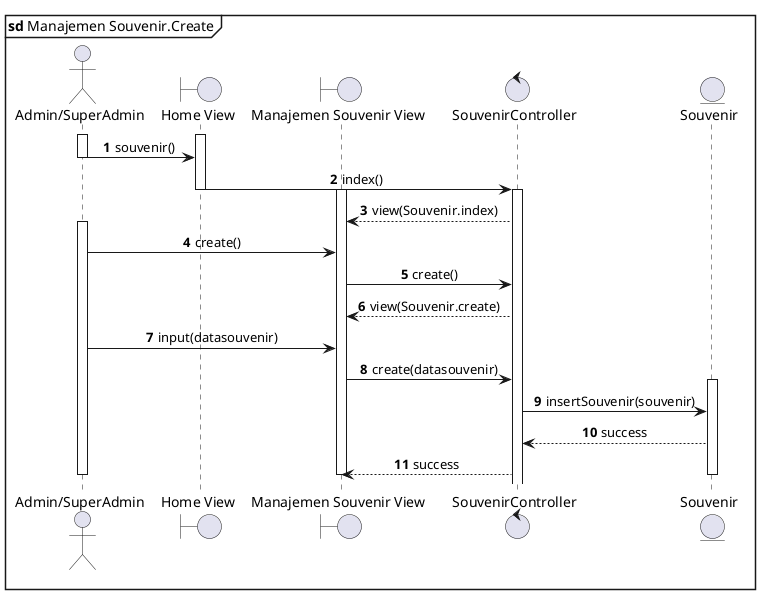 @startuml Souvenir Manajemen.Create
mainframe **sd** Manajemen Souvenir.Create
actor "Admin/SuperAdmin"  as User
boundary "Home View" as HomeView
boundary "Manajemen Souvenir View" as SouvenirView
control SouvenirController 
entity Souvenir as SouvenirModel

autonumber
' autoactivate on
skinparam SequenceMessageAlignment center

activate User
activate HomeView
User->HomeView: souvenir()
deactivate User
HomeView->SouvenirController: index()
deactivate HomeView
activate SouvenirController
activate SouvenirView
SouvenirController-->SouvenirView: view(Souvenir.index)
activate User
User->SouvenirView: create()
SouvenirView->SouvenirController : create()
SouvenirController --> SouvenirView: view(Souvenir.create)
User->SouvenirView: input(datasouvenir)
SouvenirView->SouvenirController: create(datasouvenir)
activate SouvenirModel
SouvenirController->SouvenirModel: insertSouvenir(souvenir)
SouvenirModel-->SouvenirController: success
SouvenirController-->SouvenirView: success
deactivate SouvenirModel
deactivate SouvenirView
deactivate User

@enduml
